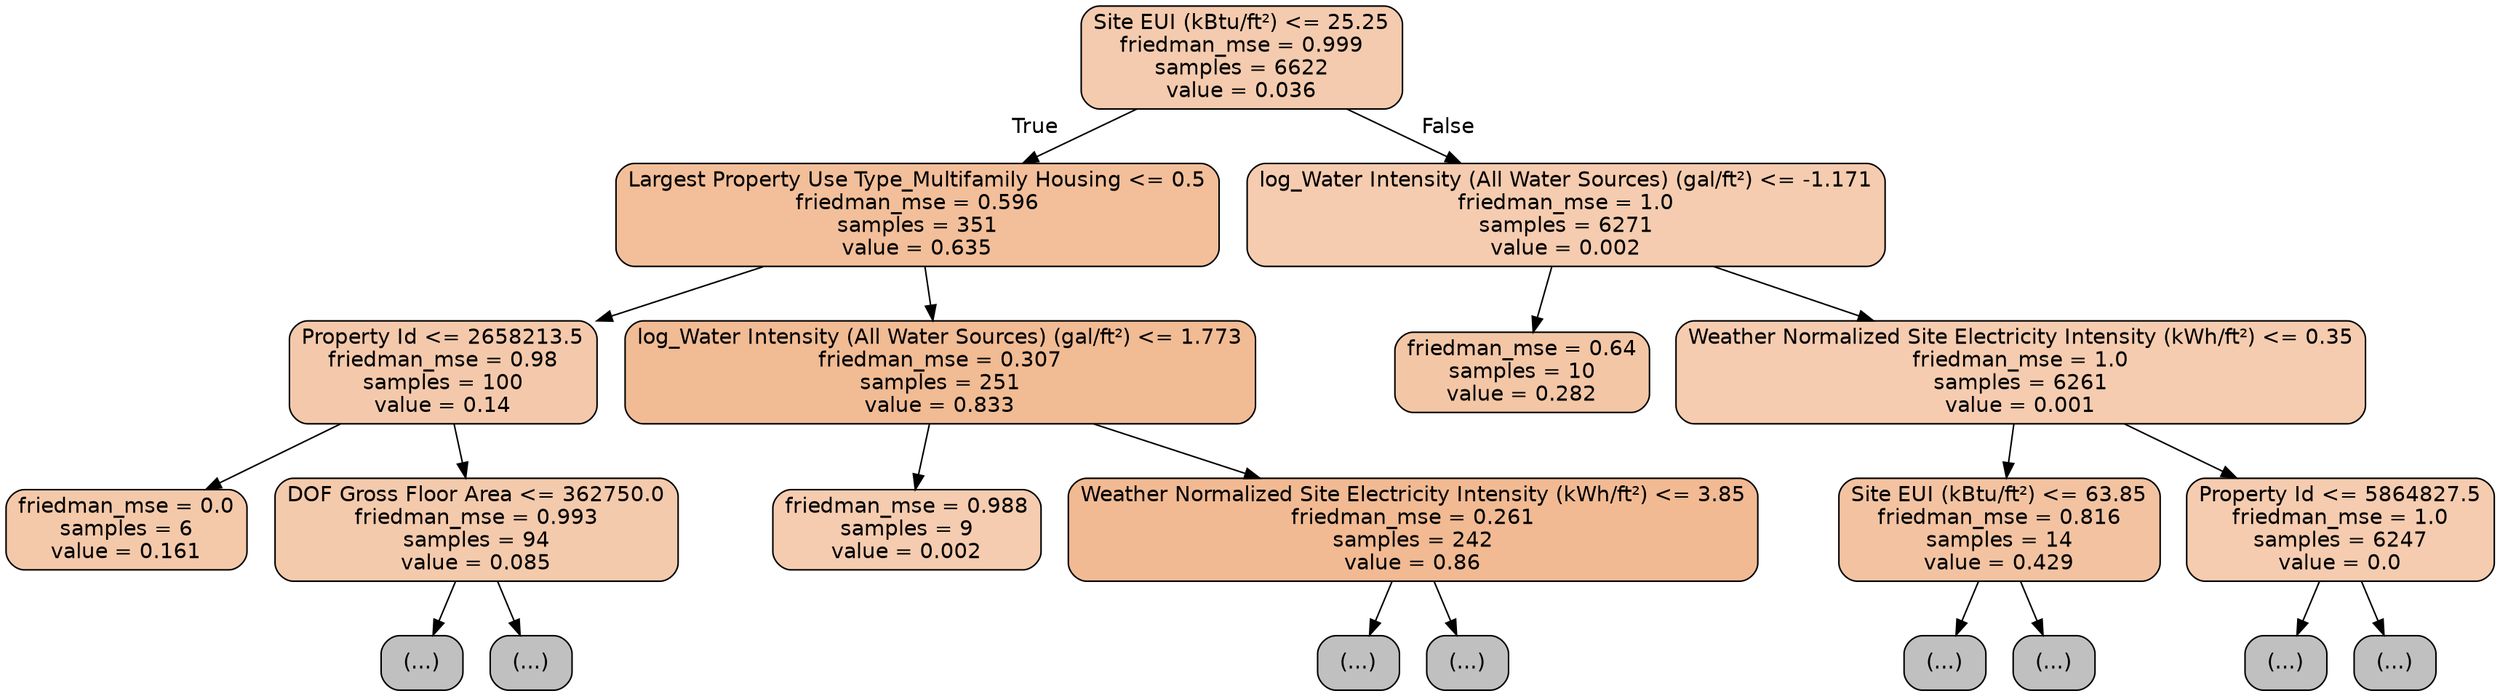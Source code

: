 digraph Tree {
node [shape=box, style="filled, rounded", color="black", fontname="helvetica"] ;
edge [fontname="helvetica"] ;
0 [label="Site EUI (kBtu/ft²) <= 25.25\nfriedman_mse = 0.999\nsamples = 6622\nvalue = 0.036", fillcolor="#f4cbae"] ;
1 [label="Largest Property Use Type_Multifamily Housing <= 0.5\nfriedman_mse = 0.596\nsamples = 351\nvalue = 0.635", fillcolor="#f2bf9a"] ;
0 -> 1 [labeldistance=2.5, labelangle=45, headlabel="True"] ;
2 [label="Property Id <= 2658213.5\nfriedman_mse = 0.98\nsamples = 100\nvalue = 0.14", fillcolor="#f4c9ab"] ;
1 -> 2 ;
3 [label="friedman_mse = 0.0\nsamples = 6\nvalue = 0.161", fillcolor="#f4c9aa"] ;
2 -> 3 ;
4 [label="DOF Gross Floor Area <= 362750.0\nfriedman_mse = 0.993\nsamples = 94\nvalue = 0.085", fillcolor="#f4caac"] ;
2 -> 4 ;
5 [label="(...)", fillcolor="#C0C0C0"] ;
4 -> 5 ;
8 [label="(...)", fillcolor="#C0C0C0"] ;
4 -> 8 ;
9 [label="log_Water Intensity (All Water Sources) (gal/ft²) <= 1.773\nfriedman_mse = 0.307\nsamples = 251\nvalue = 0.833", fillcolor="#f1bb94"] ;
1 -> 9 ;
10 [label="friedman_mse = 0.988\nsamples = 9\nvalue = 0.002", fillcolor="#f5ccaf"] ;
9 -> 10 ;
11 [label="Weather Normalized Site Electricity Intensity (kWh/ft²) <= 3.85\nfriedman_mse = 0.261\nsamples = 242\nvalue = 0.86", fillcolor="#f1ba93"] ;
9 -> 11 ;
12 [label="(...)", fillcolor="#C0C0C0"] ;
11 -> 12 ;
15 [label="(...)", fillcolor="#C0C0C0"] ;
11 -> 15 ;
18 [label="log_Water Intensity (All Water Sources) (gal/ft²) <= -1.171\nfriedman_mse = 1.0\nsamples = 6271\nvalue = 0.002", fillcolor="#f5ccaf"] ;
0 -> 18 [labeldistance=2.5, labelangle=-45, headlabel="False"] ;
19 [label="friedman_mse = 0.64\nsamples = 10\nvalue = 0.282", fillcolor="#f3c6a6"] ;
18 -> 19 ;
20 [label="Weather Normalized Site Electricity Intensity (kWh/ft²) <= 0.35\nfriedman_mse = 1.0\nsamples = 6261\nvalue = 0.001", fillcolor="#f5ccaf"] ;
18 -> 20 ;
21 [label="Site EUI (kBtu/ft²) <= 63.85\nfriedman_mse = 0.816\nsamples = 14\nvalue = 0.429", fillcolor="#f3c3a1"] ;
20 -> 21 ;
22 [label="(...)", fillcolor="#C0C0C0"] ;
21 -> 22 ;
23 [label="(...)", fillcolor="#C0C0C0"] ;
21 -> 23 ;
24 [label="Property Id <= 5864827.5\nfriedman_mse = 1.0\nsamples = 6247\nvalue = 0.0", fillcolor="#f5ccaf"] ;
20 -> 24 ;
25 [label="(...)", fillcolor="#C0C0C0"] ;
24 -> 25 ;
28 [label="(...)", fillcolor="#C0C0C0"] ;
24 -> 28 ;
}
